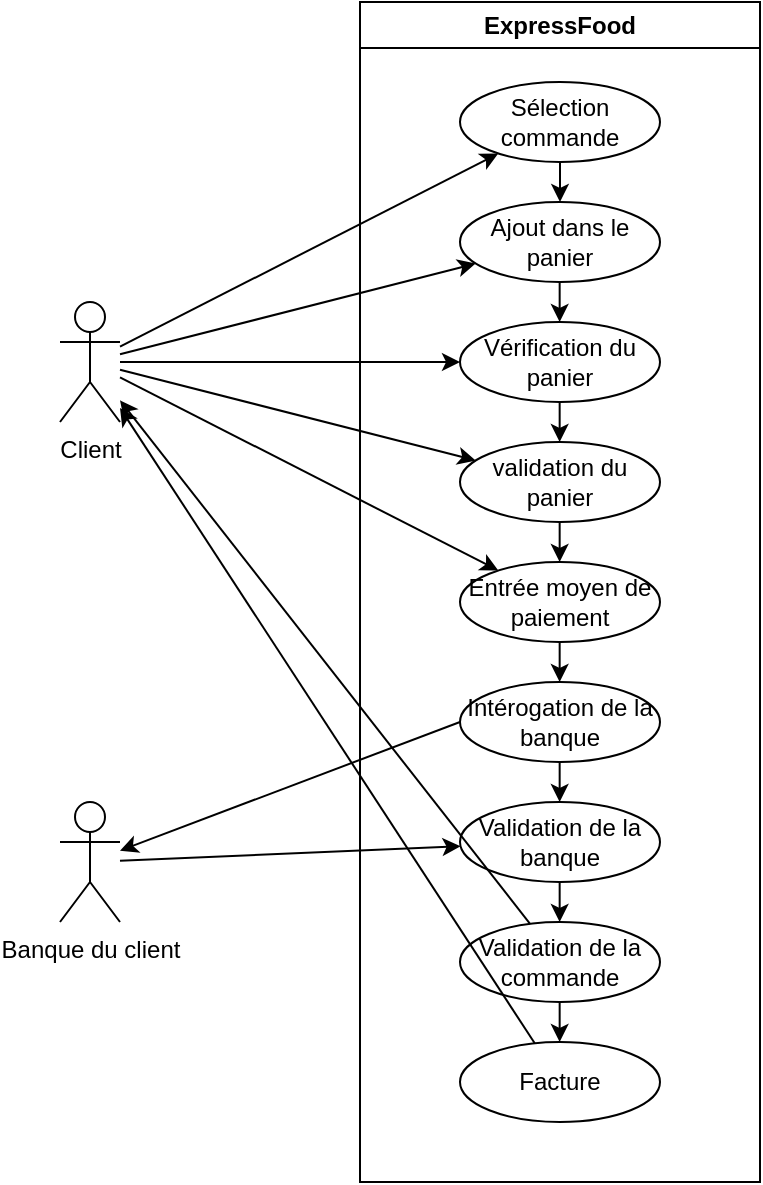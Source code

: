 <mxfile version="24.2.1" type="google">
  <diagram id="C5RBs43oDa-KdzZeNtuy" name="Page-1">
    <mxGraphModel grid="1" page="1" gridSize="10" guides="1" tooltips="1" connect="1" arrows="1" fold="1" pageScale="1" pageWidth="827" pageHeight="1169" math="0" shadow="0">
      <root>
        <mxCell id="WIyWlLk6GJQsqaUBKTNV-0" />
        <mxCell id="WIyWlLk6GJQsqaUBKTNV-1" parent="WIyWlLk6GJQsqaUBKTNV-0" />
        <mxCell id="ofJoavslcpLzxaMsUvqN-4" value="Client" style="shape=umlActor;verticalLabelPosition=bottom;verticalAlign=top;html=1;outlineConnect=0;" vertex="1" parent="WIyWlLk6GJQsqaUBKTNV-1">
          <mxGeometry x="120" y="200" width="30" height="60" as="geometry" />
        </mxCell>
        <mxCell id="ofJoavslcpLzxaMsUvqN-11" value="ExpressFood" style="swimlane;whiteSpace=wrap;html=1;" vertex="1" parent="WIyWlLk6GJQsqaUBKTNV-1">
          <mxGeometry x="270" y="50" width="200" height="590" as="geometry" />
        </mxCell>
        <mxCell id="ofJoavslcpLzxaMsUvqN-10" value="Sélection commande" style="ellipse;whiteSpace=wrap;html=1;align=center;" vertex="1" parent="ofJoavslcpLzxaMsUvqN-11">
          <mxGeometry x="50" y="40" width="100" height="40" as="geometry" />
        </mxCell>
        <mxCell id="pBB1KdMLuGqapG5jB2QY-0" value="Ajout dans le panier" style="ellipse;whiteSpace=wrap;html=1;align=center;" vertex="1" parent="ofJoavslcpLzxaMsUvqN-11">
          <mxGeometry x="50" y="100" width="100" height="40" as="geometry" />
        </mxCell>
        <mxCell id="pBB1KdMLuGqapG5jB2QY-1" value="&lt;div&gt;Vérification du panier&lt;/div&gt;" style="ellipse;whiteSpace=wrap;html=1;align=center;" vertex="1" parent="ofJoavslcpLzxaMsUvqN-11">
          <mxGeometry x="50" y="160" width="100" height="40" as="geometry" />
        </mxCell>
        <mxCell id="pBB1KdMLuGqapG5jB2QY-3" value="&lt;div&gt;validation du panier&lt;/div&gt;" style="ellipse;whiteSpace=wrap;html=1;align=center;" vertex="1" parent="ofJoavslcpLzxaMsUvqN-11">
          <mxGeometry x="50" y="220" width="100" height="40" as="geometry" />
        </mxCell>
        <mxCell id="pBB1KdMLuGqapG5jB2QY-4" value="Entrée moyen de paiement" style="ellipse;whiteSpace=wrap;html=1;align=center;" vertex="1" parent="ofJoavslcpLzxaMsUvqN-11">
          <mxGeometry x="50" y="280" width="100" height="40" as="geometry" />
        </mxCell>
        <mxCell id="pBB1KdMLuGqapG5jB2QY-5" value="Intérogation de la banque" style="ellipse;whiteSpace=wrap;html=1;align=center;" vertex="1" parent="ofJoavslcpLzxaMsUvqN-11">
          <mxGeometry x="50" y="340" width="100" height="40" as="geometry" />
        </mxCell>
        <mxCell id="pBB1KdMLuGqapG5jB2QY-6" value="Validation de la banque" style="ellipse;whiteSpace=wrap;html=1;align=center;" vertex="1" parent="ofJoavslcpLzxaMsUvqN-11">
          <mxGeometry x="50" y="400" width="100" height="40" as="geometry" />
        </mxCell>
        <mxCell id="pBB1KdMLuGqapG5jB2QY-7" value="Validation de la commande" style="ellipse;whiteSpace=wrap;html=1;align=center;" vertex="1" parent="ofJoavslcpLzxaMsUvqN-11">
          <mxGeometry x="50" y="460" width="100" height="40" as="geometry" />
        </mxCell>
        <mxCell id="pBB1KdMLuGqapG5jB2QY-8" value="Facture" style="ellipse;whiteSpace=wrap;html=1;align=center;" vertex="1" parent="ofJoavslcpLzxaMsUvqN-11">
          <mxGeometry x="50" y="520" width="100" height="40" as="geometry" />
        </mxCell>
        <mxCell id="pBB1KdMLuGqapG5jB2QY-20" value="" style="endArrow=classic;html=1;rounded=0;exitX=0.5;exitY=1;exitDx=0;exitDy=0;entryX=0.5;entryY=0;entryDx=0;entryDy=0;" edge="1" parent="ofJoavslcpLzxaMsUvqN-11" source="ofJoavslcpLzxaMsUvqN-10" target="pBB1KdMLuGqapG5jB2QY-0">
          <mxGeometry width="50" height="50" relative="1" as="geometry">
            <mxPoint x="100" y="260" as="sourcePoint" />
            <mxPoint x="150" y="210" as="targetPoint" />
          </mxGeometry>
        </mxCell>
        <mxCell id="pBB1KdMLuGqapG5jB2QY-21" value="" style="endArrow=classic;html=1;rounded=0;exitX=0.5;exitY=1;exitDx=0;exitDy=0;entryX=0.5;entryY=0;entryDx=0;entryDy=0;" edge="1" parent="ofJoavslcpLzxaMsUvqN-11">
          <mxGeometry width="50" height="50" relative="1" as="geometry">
            <mxPoint x="99.83" y="140" as="sourcePoint" />
            <mxPoint x="99.83" y="160" as="targetPoint" />
          </mxGeometry>
        </mxCell>
        <mxCell id="pBB1KdMLuGqapG5jB2QY-22" value="" style="endArrow=classic;html=1;rounded=0;exitX=0.5;exitY=1;exitDx=0;exitDy=0;entryX=0.5;entryY=0;entryDx=0;entryDy=0;" edge="1" parent="ofJoavslcpLzxaMsUvqN-11">
          <mxGeometry width="50" height="50" relative="1" as="geometry">
            <mxPoint x="99.83" y="200" as="sourcePoint" />
            <mxPoint x="99.83" y="220" as="targetPoint" />
          </mxGeometry>
        </mxCell>
        <mxCell id="pBB1KdMLuGqapG5jB2QY-23" value="" style="endArrow=classic;html=1;rounded=0;exitX=0.5;exitY=1;exitDx=0;exitDy=0;entryX=0.5;entryY=0;entryDx=0;entryDy=0;" edge="1" parent="ofJoavslcpLzxaMsUvqN-11">
          <mxGeometry width="50" height="50" relative="1" as="geometry">
            <mxPoint x="99.83" y="260" as="sourcePoint" />
            <mxPoint x="99.83" y="280" as="targetPoint" />
          </mxGeometry>
        </mxCell>
        <mxCell id="pBB1KdMLuGqapG5jB2QY-24" value="" style="endArrow=classic;html=1;rounded=0;exitX=0.5;exitY=1;exitDx=0;exitDy=0;entryX=0.5;entryY=0;entryDx=0;entryDy=0;" edge="1" parent="ofJoavslcpLzxaMsUvqN-11">
          <mxGeometry width="50" height="50" relative="1" as="geometry">
            <mxPoint x="99.83" y="320" as="sourcePoint" />
            <mxPoint x="99.83" y="340" as="targetPoint" />
          </mxGeometry>
        </mxCell>
        <mxCell id="pBB1KdMLuGqapG5jB2QY-25" value="" style="endArrow=classic;html=1;rounded=0;exitX=0.5;exitY=1;exitDx=0;exitDy=0;entryX=0.5;entryY=0;entryDx=0;entryDy=0;" edge="1" parent="ofJoavslcpLzxaMsUvqN-11">
          <mxGeometry width="50" height="50" relative="1" as="geometry">
            <mxPoint x="99.83" y="380" as="sourcePoint" />
            <mxPoint x="99.83" y="400" as="targetPoint" />
          </mxGeometry>
        </mxCell>
        <mxCell id="pBB1KdMLuGqapG5jB2QY-26" value="" style="endArrow=classic;html=1;rounded=0;exitX=0.5;exitY=1;exitDx=0;exitDy=0;entryX=0.5;entryY=0;entryDx=0;entryDy=0;" edge="1" parent="ofJoavslcpLzxaMsUvqN-11">
          <mxGeometry width="50" height="50" relative="1" as="geometry">
            <mxPoint x="99.83" y="440" as="sourcePoint" />
            <mxPoint x="99.83" y="460" as="targetPoint" />
          </mxGeometry>
        </mxCell>
        <mxCell id="pBB1KdMLuGqapG5jB2QY-27" value="" style="endArrow=classic;html=1;rounded=0;exitX=0.5;exitY=1;exitDx=0;exitDy=0;entryX=0.5;entryY=0;entryDx=0;entryDy=0;" edge="1" parent="ofJoavslcpLzxaMsUvqN-11">
          <mxGeometry width="50" height="50" relative="1" as="geometry">
            <mxPoint x="99.83" y="500" as="sourcePoint" />
            <mxPoint x="99.83" y="520" as="targetPoint" />
          </mxGeometry>
        </mxCell>
        <mxCell id="ofJoavslcpLzxaMsUvqN-23" value="" style="endArrow=classic;html=1;rounded=0;" edge="1" parent="WIyWlLk6GJQsqaUBKTNV-1" source="ofJoavslcpLzxaMsUvqN-4" target="ofJoavslcpLzxaMsUvqN-10">
          <mxGeometry width="50" height="50" relative="1" as="geometry">
            <mxPoint x="170" y="326" as="sourcePoint" />
            <mxPoint x="310" y="380" as="targetPoint" />
          </mxGeometry>
        </mxCell>
        <mxCell id="pBB1KdMLuGqapG5jB2QY-9" value="Banque du client" style="shape=umlActor;verticalLabelPosition=bottom;verticalAlign=top;html=1;outlineConnect=0;" vertex="1" parent="WIyWlLk6GJQsqaUBKTNV-1">
          <mxGeometry x="120" y="450" width="30" height="60" as="geometry" />
        </mxCell>
        <mxCell id="pBB1KdMLuGqapG5jB2QY-10" value="" style="endArrow=classic;html=1;rounded=0;" edge="1" parent="WIyWlLk6GJQsqaUBKTNV-1" source="pBB1KdMLuGqapG5jB2QY-9" target="pBB1KdMLuGqapG5jB2QY-6">
          <mxGeometry width="50" height="50" relative="1" as="geometry">
            <mxPoint x="170" y="570" as="sourcePoint" />
            <mxPoint x="220" y="520" as="targetPoint" />
          </mxGeometry>
        </mxCell>
        <mxCell id="pBB1KdMLuGqapG5jB2QY-11" value="" style="endArrow=classic;html=1;rounded=0;exitX=0;exitY=0.5;exitDx=0;exitDy=0;" edge="1" parent="WIyWlLk6GJQsqaUBKTNV-1" source="pBB1KdMLuGqapG5jB2QY-5" target="pBB1KdMLuGqapG5jB2QY-9">
          <mxGeometry width="50" height="50" relative="1" as="geometry">
            <mxPoint x="230" y="490" as="sourcePoint" />
            <mxPoint x="330" y="478" as="targetPoint" />
          </mxGeometry>
        </mxCell>
        <mxCell id="pBB1KdMLuGqapG5jB2QY-12" value="" style="endArrow=classic;html=1;rounded=0;" edge="1" parent="WIyWlLk6GJQsqaUBKTNV-1" source="ofJoavslcpLzxaMsUvqN-4" target="pBB1KdMLuGqapG5jB2QY-4">
          <mxGeometry width="50" height="50" relative="1" as="geometry">
            <mxPoint x="370" y="470" as="sourcePoint" />
            <mxPoint x="240" y="370" as="targetPoint" />
          </mxGeometry>
        </mxCell>
        <mxCell id="pBB1KdMLuGqapG5jB2QY-13" value="" style="endArrow=classic;html=1;rounded=0;" edge="1" parent="WIyWlLk6GJQsqaUBKTNV-1" source="ofJoavslcpLzxaMsUvqN-4" target="pBB1KdMLuGqapG5jB2QY-3">
          <mxGeometry width="50" height="50" relative="1" as="geometry">
            <mxPoint x="40" y="360" as="sourcePoint" />
            <mxPoint x="206" y="397" as="targetPoint" />
          </mxGeometry>
        </mxCell>
        <mxCell id="pBB1KdMLuGqapG5jB2QY-14" value="" style="endArrow=classic;html=1;rounded=0;" edge="1" parent="WIyWlLk6GJQsqaUBKTNV-1" source="ofJoavslcpLzxaMsUvqN-4" target="pBB1KdMLuGqapG5jB2QY-1">
          <mxGeometry width="50" height="50" relative="1" as="geometry">
            <mxPoint x="370" y="370" as="sourcePoint" />
            <mxPoint x="420" y="320" as="targetPoint" />
          </mxGeometry>
        </mxCell>
        <mxCell id="pBB1KdMLuGqapG5jB2QY-15" value="" style="endArrow=classic;html=1;rounded=0;" edge="1" parent="WIyWlLk6GJQsqaUBKTNV-1" source="ofJoavslcpLzxaMsUvqN-4" target="pBB1KdMLuGqapG5jB2QY-0">
          <mxGeometry width="50" height="50" relative="1" as="geometry">
            <mxPoint x="170" y="305" as="sourcePoint" />
            <mxPoint x="340" y="252" as="targetPoint" />
          </mxGeometry>
        </mxCell>
        <mxCell id="pBB1KdMLuGqapG5jB2QY-18" value="" style="endArrow=classic;html=1;rounded=0;" edge="1" parent="WIyWlLk6GJQsqaUBKTNV-1" source="pBB1KdMLuGqapG5jB2QY-8" target="ofJoavslcpLzxaMsUvqN-4">
          <mxGeometry width="50" height="50" relative="1" as="geometry">
            <mxPoint x="-20" y="410.003" as="sourcePoint" />
            <mxPoint x="183.033" y="634.597" as="targetPoint" />
          </mxGeometry>
        </mxCell>
        <mxCell id="pBB1KdMLuGqapG5jB2QY-19" value="" style="endArrow=classic;html=1;rounded=0;" edge="1" parent="WIyWlLk6GJQsqaUBKTNV-1" source="pBB1KdMLuGqapG5jB2QY-7" target="ofJoavslcpLzxaMsUvqN-4">
          <mxGeometry width="50" height="50" relative="1" as="geometry">
            <mxPoint x="-48.77" y="470.003" as="sourcePoint" />
            <mxPoint x="150.0" y="639.132" as="targetPoint" />
          </mxGeometry>
        </mxCell>
      </root>
    </mxGraphModel>
  </diagram>
</mxfile>
